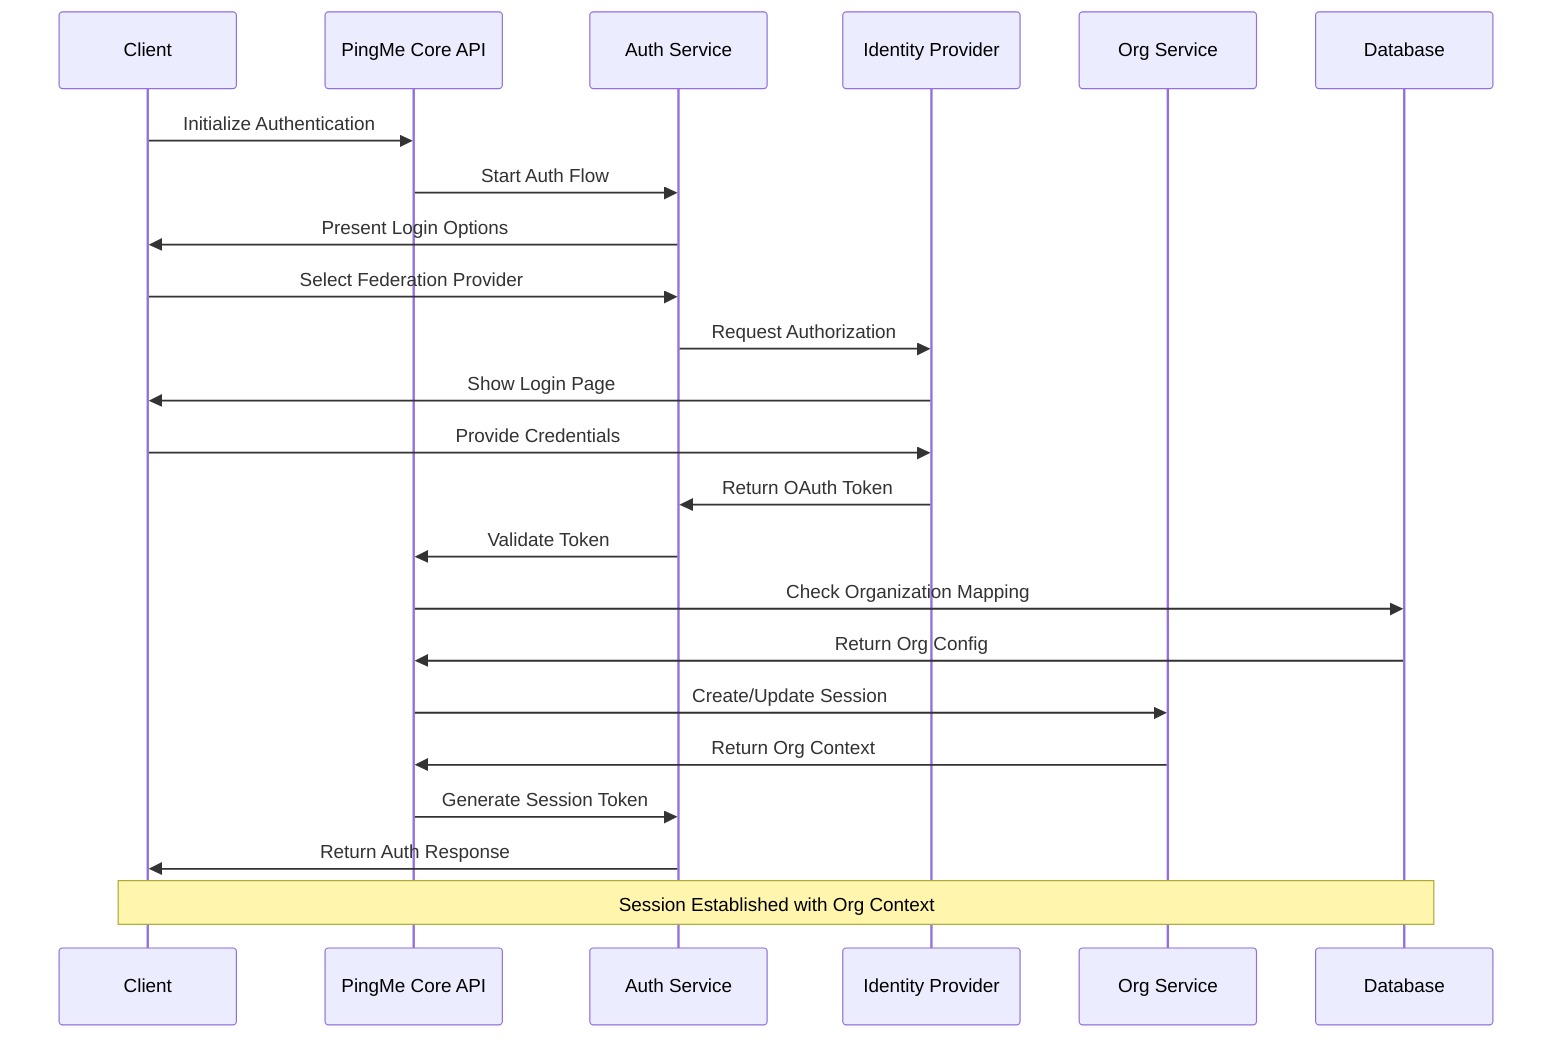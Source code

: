 sequenceDiagram
    participant C as Client
    participant API as PingMe Core API
    participant Auth as Auth Service
    participant IdP as Identity Provider
    participant Org as Org Service
    participant DB as Database

    C->>API: Initialize Authentication
    API->>Auth: Start Auth Flow
    Auth->>C: Present Login Options

    C->>Auth: Select Federation Provider
    Auth->>IdP: Request Authorization
    IdP->>C: Show Login Page
    C->>IdP: Provide Credentials
    IdP->>Auth: Return OAuth Token
    
    Auth->>API: Validate Token
    API->>DB: Check Organization Mapping
    DB->>API: Return Org Config
    
    API->>Org: Create/Update Session
    Org->>API: Return Org Context
    
    API->>Auth: Generate Session Token
    Auth->>C: Return Auth Response

    note over C,DB: Session Established with Org Context